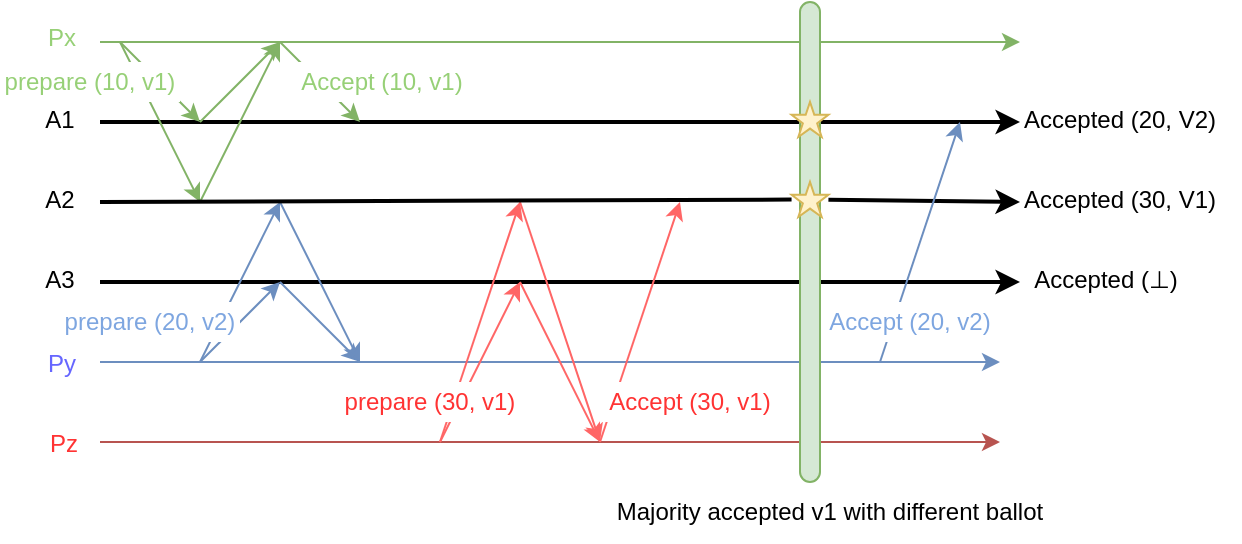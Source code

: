 <mxfile version="20.2.2" type="device"><diagram id="LrVAJ6arZW7BG2uUzHAw" name="第 1 页"><mxGraphModel dx="832" dy="539" grid="1" gridSize="10" guides="1" tooltips="1" connect="1" arrows="1" fold="1" page="1" pageScale="1" pageWidth="827" pageHeight="1169" math="0" shadow="0"><root><mxCell id="0"/><mxCell id="1" parent="0"/><mxCell id="jtv43JoFhc7Mf1GO8Xnr-2" value="" style="endArrow=classic;html=1;rounded=0;strokeWidth=2;" edge="1" parent="1"><mxGeometry width="50" height="50" relative="1" as="geometry"><mxPoint x="150" y="240" as="sourcePoint"/><mxPoint x="610" y="240" as="targetPoint"/></mxGeometry></mxCell><mxCell id="jtv43JoFhc7Mf1GO8Xnr-3" value="" style="endArrow=classic;html=1;rounded=0;strokeWidth=2;startArrow=none;" edge="1" parent="1" source="jtv43JoFhc7Mf1GO8Xnr-41"><mxGeometry width="50" height="50" relative="1" as="geometry"><mxPoint x="150" y="280" as="sourcePoint"/><mxPoint x="610" y="280" as="targetPoint"/></mxGeometry></mxCell><mxCell id="jtv43JoFhc7Mf1GO8Xnr-4" value="" style="endArrow=classic;html=1;rounded=0;strokeWidth=2;" edge="1" parent="1"><mxGeometry width="50" height="50" relative="1" as="geometry"><mxPoint x="150" y="320" as="sourcePoint"/><mxPoint x="610" y="320" as="targetPoint"/></mxGeometry></mxCell><mxCell id="jtv43JoFhc7Mf1GO8Xnr-6" value="" style="endArrow=classic;html=1;rounded=0;strokeWidth=1;fillColor=#d5e8d4;strokeColor=#82b366;" edge="1" parent="1"><mxGeometry width="50" height="50" relative="1" as="geometry"><mxPoint x="150" y="200" as="sourcePoint"/><mxPoint x="610" y="200" as="targetPoint"/></mxGeometry></mxCell><mxCell id="jtv43JoFhc7Mf1GO8Xnr-8" value="" style="endArrow=classic;html=1;rounded=0;strokeWidth=1;fillColor=#d5e8d4;strokeColor=#82b366;" edge="1" parent="1"><mxGeometry width="50" height="50" relative="1" as="geometry"><mxPoint x="160" y="200" as="sourcePoint"/><mxPoint x="200" y="240" as="targetPoint"/></mxGeometry></mxCell><mxCell id="jtv43JoFhc7Mf1GO8Xnr-9" value="" style="endArrow=classic;html=1;rounded=0;strokeWidth=1;fillColor=#d5e8d4;strokeColor=#82b366;" edge="1" parent="1"><mxGeometry width="50" height="50" relative="1" as="geometry"><mxPoint x="200" y="240" as="sourcePoint"/><mxPoint x="240" y="200" as="targetPoint"/></mxGeometry></mxCell><mxCell id="jtv43JoFhc7Mf1GO8Xnr-10" value="" style="endArrow=classic;html=1;rounded=0;strokeWidth=1;fillColor=#d5e8d4;strokeColor=#82b366;" edge="1" parent="1"><mxGeometry width="50" height="50" relative="1" as="geometry"><mxPoint x="160" y="200" as="sourcePoint"/><mxPoint x="200" y="280" as="targetPoint"/></mxGeometry></mxCell><mxCell id="jtv43JoFhc7Mf1GO8Xnr-11" value="" style="endArrow=classic;html=1;rounded=0;strokeWidth=1;fillColor=#d5e8d4;strokeColor=#82b366;" edge="1" parent="1"><mxGeometry width="50" height="50" relative="1" as="geometry"><mxPoint x="200" y="280" as="sourcePoint"/><mxPoint x="240" y="200" as="targetPoint"/></mxGeometry></mxCell><mxCell id="jtv43JoFhc7Mf1GO8Xnr-12" value="prepare (10, v1)" style="text;html=1;strokeColor=none;fillColor=default;align=center;verticalAlign=middle;whiteSpace=wrap;rounded=0;fontColor=#97D077;gradientColor=none;fillStyle=solid;" vertex="1" parent="1"><mxGeometry x="100" y="210" width="90" height="20" as="geometry"/></mxCell><mxCell id="jtv43JoFhc7Mf1GO8Xnr-14" value="" style="endArrow=classic;html=1;rounded=0;strokeWidth=1;fillColor=#d5e8d4;strokeColor=#82b366;" edge="1" parent="1"><mxGeometry width="50" height="50" relative="1" as="geometry"><mxPoint x="240" y="200" as="sourcePoint"/><mxPoint x="280" y="240" as="targetPoint"/></mxGeometry></mxCell><mxCell id="jtv43JoFhc7Mf1GO8Xnr-15" value="Accept (10, v1)" style="text;html=1;strokeColor=none;fillColor=default;align=center;verticalAlign=middle;whiteSpace=wrap;rounded=0;fontColor=#97D077;gradientColor=none;fillStyle=solid;" vertex="1" parent="1"><mxGeometry x="246" y="210" width="90" height="20" as="geometry"/></mxCell><mxCell id="jtv43JoFhc7Mf1GO8Xnr-16" value="" style="endArrow=classic;html=1;rounded=0;fontColor=#97D077;strokeWidth=1;fillColor=#dae8fc;strokeColor=#6c8ebf;" edge="1" parent="1"><mxGeometry width="50" height="50" relative="1" as="geometry"><mxPoint x="150" y="360" as="sourcePoint"/><mxPoint x="600" y="360" as="targetPoint"/></mxGeometry></mxCell><mxCell id="jtv43JoFhc7Mf1GO8Xnr-18" value="" style="endArrow=classic;html=1;rounded=0;fontColor=#97D077;strokeWidth=1;fillColor=#dae8fc;strokeColor=#6c8ebf;" edge="1" parent="1"><mxGeometry width="50" height="50" relative="1" as="geometry"><mxPoint x="200" y="360" as="sourcePoint"/><mxPoint x="240" y="280" as="targetPoint"/></mxGeometry></mxCell><mxCell id="jtv43JoFhc7Mf1GO8Xnr-19" value="" style="endArrow=classic;html=1;rounded=0;fontColor=#97D077;strokeWidth=1;fillColor=#dae8fc;strokeColor=#6c8ebf;" edge="1" parent="1"><mxGeometry width="50" height="50" relative="1" as="geometry"><mxPoint x="200" y="360" as="sourcePoint"/><mxPoint x="240" y="320" as="targetPoint"/></mxGeometry></mxCell><mxCell id="jtv43JoFhc7Mf1GO8Xnr-20" value="" style="endArrow=classic;html=1;rounded=0;fontColor=#97D077;strokeWidth=1;fillColor=#dae8fc;strokeColor=#6c8ebf;" edge="1" parent="1"><mxGeometry width="50" height="50" relative="1" as="geometry"><mxPoint x="240" y="320" as="sourcePoint"/><mxPoint x="280" y="360" as="targetPoint"/></mxGeometry></mxCell><mxCell id="jtv43JoFhc7Mf1GO8Xnr-21" value="" style="endArrow=classic;html=1;rounded=0;fontColor=#97D077;strokeWidth=1;fillColor=#dae8fc;strokeColor=#6c8ebf;" edge="1" parent="1"><mxGeometry width="50" height="50" relative="1" as="geometry"><mxPoint x="240" y="280" as="sourcePoint"/><mxPoint x="280" y="360" as="targetPoint"/></mxGeometry></mxCell><mxCell id="jtv43JoFhc7Mf1GO8Xnr-22" value="prepare (20, v2)" style="text;html=1;strokeColor=none;fillColor=default;align=center;verticalAlign=middle;whiteSpace=wrap;rounded=0;fontColor=#7EA6E0;gradientColor=none;fillStyle=solid;" vertex="1" parent="1"><mxGeometry x="130" y="330" width="90" height="20" as="geometry"/></mxCell><mxCell id="jtv43JoFhc7Mf1GO8Xnr-23" value="" style="endArrow=classic;html=1;rounded=0;fontColor=#FFFF99;strokeWidth=1;fillColor=#f8cecc;strokeColor=#b85450;" edge="1" parent="1"><mxGeometry width="50" height="50" relative="1" as="geometry"><mxPoint x="150" y="400" as="sourcePoint"/><mxPoint x="600" y="400" as="targetPoint"/></mxGeometry></mxCell><mxCell id="jtv43JoFhc7Mf1GO8Xnr-24" value="" style="endArrow=classic;html=1;rounded=0;fontColor=#FFFF99;strokeWidth=1;fillColor=#f8cecc;strokeColor=#FF6666;" edge="1" parent="1"><mxGeometry width="50" height="50" relative="1" as="geometry"><mxPoint x="320" y="400" as="sourcePoint"/><mxPoint x="360" y="280" as="targetPoint"/></mxGeometry></mxCell><mxCell id="jtv43JoFhc7Mf1GO8Xnr-26" value="" style="endArrow=classic;html=1;rounded=0;fontColor=#FFFF99;strokeWidth=1;fillColor=#f8cecc;strokeColor=#FF6666;" edge="1" parent="1"><mxGeometry width="50" height="50" relative="1" as="geometry"><mxPoint x="320" y="400" as="sourcePoint"/><mxPoint x="360" y="320" as="targetPoint"/></mxGeometry></mxCell><mxCell id="jtv43JoFhc7Mf1GO8Xnr-27" value="" style="endArrow=classic;html=1;rounded=0;fontColor=#FFFF99;strokeWidth=1;fillColor=#f8cecc;strokeColor=#FF6666;" edge="1" parent="1"><mxGeometry width="50" height="50" relative="1" as="geometry"><mxPoint x="360" y="320" as="sourcePoint"/><mxPoint x="400" y="400" as="targetPoint"/></mxGeometry></mxCell><mxCell id="jtv43JoFhc7Mf1GO8Xnr-28" value="" style="endArrow=classic;html=1;rounded=0;fontColor=#FFFF99;strokeWidth=1;fillColor=#f8cecc;strokeColor=#FF6666;" edge="1" parent="1"><mxGeometry width="50" height="50" relative="1" as="geometry"><mxPoint x="360" y="280" as="sourcePoint"/><mxPoint x="400" y="400" as="targetPoint"/></mxGeometry></mxCell><mxCell id="jtv43JoFhc7Mf1GO8Xnr-29" value="&lt;font color=&quot;#ff3333&quot;&gt;prepare (30, v1)&lt;/font&gt;" style="text;html=1;strokeColor=none;fillColor=default;align=center;verticalAlign=middle;whiteSpace=wrap;rounded=0;fontColor=#7EA6E0;gradientColor=none;fillStyle=solid;" vertex="1" parent="1"><mxGeometry x="270" y="370" width="90" height="20" as="geometry"/></mxCell><mxCell id="jtv43JoFhc7Mf1GO8Xnr-31" value="" style="endArrow=classic;html=1;rounded=0;fontColor=#FFFF99;strokeWidth=1;fillColor=#f8cecc;strokeColor=#FF6666;" edge="1" parent="1"><mxGeometry width="50" height="50" relative="1" as="geometry"><mxPoint x="400" y="400" as="sourcePoint"/><mxPoint x="440" y="280" as="targetPoint"/></mxGeometry></mxCell><mxCell id="jtv43JoFhc7Mf1GO8Xnr-32" value="&lt;font color=&quot;#ff3333&quot;&gt;Accept (30, v1)&lt;/font&gt;" style="text;html=1;strokeColor=none;fillColor=default;align=center;verticalAlign=middle;whiteSpace=wrap;rounded=0;fontColor=#7EA6E0;gradientColor=none;fillStyle=solid;" vertex="1" parent="1"><mxGeometry x="400" y="370" width="90" height="20" as="geometry"/></mxCell><mxCell id="jtv43JoFhc7Mf1GO8Xnr-33" value="" style="endArrow=classic;html=1;rounded=0;fontColor=#97D077;strokeWidth=1;fillColor=#dae8fc;strokeColor=#6c8ebf;" edge="1" parent="1"><mxGeometry width="50" height="50" relative="1" as="geometry"><mxPoint x="540" y="360" as="sourcePoint"/><mxPoint x="580" y="240" as="targetPoint"/></mxGeometry></mxCell><mxCell id="jtv43JoFhc7Mf1GO8Xnr-34" value="Accept (20, v2)" style="text;html=1;strokeColor=none;fillColor=default;align=center;verticalAlign=middle;whiteSpace=wrap;rounded=0;fontColor=#7EA6E0;gradientColor=none;fillStyle=solid;" vertex="1" parent="1"><mxGeometry x="510" y="330" width="90" height="20" as="geometry"/></mxCell><mxCell id="jtv43JoFhc7Mf1GO8Xnr-35" value="" style="rounded=1;whiteSpace=wrap;html=1;fillStyle=solid;fillColor=#d5e8d4;arcSize=50;strokeColor=#82b366;" vertex="1" parent="1"><mxGeometry x="500" y="180" width="10" height="240" as="geometry"/></mxCell><mxCell id="jtv43JoFhc7Mf1GO8Xnr-39" value="" style="verticalLabelPosition=bottom;verticalAlign=top;html=1;shape=mxgraph.basic.star;fillStyle=solid;fillColor=#fff2cc;strokeColor=#d6b656;" vertex="1" parent="1"><mxGeometry x="495.79" y="230" width="18.42" height="17.5" as="geometry"/></mxCell><mxCell id="jtv43JoFhc7Mf1GO8Xnr-41" value="" style="verticalLabelPosition=bottom;verticalAlign=top;html=1;shape=mxgraph.basic.star;fillStyle=solid;fillColor=#fff2cc;strokeColor=#d6b656;" vertex="1" parent="1"><mxGeometry x="495.79" y="270" width="18.42" height="17.5" as="geometry"/></mxCell><mxCell id="jtv43JoFhc7Mf1GO8Xnr-42" value="" style="endArrow=none;html=1;rounded=0;strokeWidth=2;" edge="1" parent="1" target="jtv43JoFhc7Mf1GO8Xnr-41"><mxGeometry width="50" height="50" relative="1" as="geometry"><mxPoint x="150" y="280" as="sourcePoint"/><mxPoint x="600" y="280" as="targetPoint"/></mxGeometry></mxCell><mxCell id="jtv43JoFhc7Mf1GO8Xnr-43" value="Accepted (20, V2)" style="text;html=1;strokeColor=none;fillColor=none;align=center;verticalAlign=middle;whiteSpace=wrap;rounded=0;fillStyle=solid;fontColor=#000000;" vertex="1" parent="1"><mxGeometry x="600" y="223.75" width="120" height="30" as="geometry"/></mxCell><mxCell id="jtv43JoFhc7Mf1GO8Xnr-44" value="Accepted (⊥)" style="text;html=1;strokeColor=none;fillColor=none;align=center;verticalAlign=middle;whiteSpace=wrap;rounded=0;fillStyle=solid;fontColor=#000000;" vertex="1" parent="1"><mxGeometry x="593" y="304" width="120" height="30" as="geometry"/></mxCell><mxCell id="jtv43JoFhc7Mf1GO8Xnr-45" value="Accepted (30, V1)" style="text;html=1;strokeColor=none;fillColor=none;align=center;verticalAlign=middle;whiteSpace=wrap;rounded=0;fillStyle=solid;fontColor=#000000;" vertex="1" parent="1"><mxGeometry x="600" y="263.75" width="120" height="30" as="geometry"/></mxCell><mxCell id="jtv43JoFhc7Mf1GO8Xnr-46" value="Majority accepted v1 with different ballot" style="text;html=1;strokeColor=none;fillColor=none;align=center;verticalAlign=middle;whiteSpace=wrap;rounded=0;fillStyle=solid;fontColor=#000000;" vertex="1" parent="1"><mxGeometry x="400" y="420" width="230" height="30" as="geometry"/></mxCell><mxCell id="jtv43JoFhc7Mf1GO8Xnr-47" value="A1" style="text;html=1;strokeColor=none;fillColor=none;align=center;verticalAlign=middle;whiteSpace=wrap;rounded=0;fillStyle=solid;fontColor=#000000;" vertex="1" parent="1"><mxGeometry x="100" y="223.75" width="60" height="30" as="geometry"/></mxCell><mxCell id="jtv43JoFhc7Mf1GO8Xnr-48" value="A2" style="text;html=1;strokeColor=none;fillColor=none;align=center;verticalAlign=middle;whiteSpace=wrap;rounded=0;fillStyle=solid;fontColor=#000000;" vertex="1" parent="1"><mxGeometry x="100" y="263.75" width="60" height="30" as="geometry"/></mxCell><mxCell id="jtv43JoFhc7Mf1GO8Xnr-49" value="A3" style="text;html=1;strokeColor=none;fillColor=none;align=center;verticalAlign=middle;whiteSpace=wrap;rounded=0;fillStyle=solid;fontColor=#000000;" vertex="1" parent="1"><mxGeometry x="100" y="304" width="60" height="30" as="geometry"/></mxCell><mxCell id="jtv43JoFhc7Mf1GO8Xnr-50" value="Px" style="text;html=1;strokeColor=none;fillColor=none;align=center;verticalAlign=middle;whiteSpace=wrap;rounded=0;fillStyle=solid;fontColor=#97D077;" vertex="1" parent="1"><mxGeometry x="101" y="183" width="60" height="30" as="geometry"/></mxCell><mxCell id="jtv43JoFhc7Mf1GO8Xnr-51" value="&lt;font color=&quot;#6666ff&quot;&gt;Py&lt;/font&gt;" style="text;html=1;strokeColor=none;fillColor=none;align=center;verticalAlign=middle;whiteSpace=wrap;rounded=0;fillStyle=solid;fontColor=#000000;" vertex="1" parent="1"><mxGeometry x="101" y="346" width="60" height="30" as="geometry"/></mxCell><mxCell id="jtv43JoFhc7Mf1GO8Xnr-52" value="&lt;font color=&quot;#ff3333&quot;&gt;Pz&lt;/font&gt;" style="text;html=1;strokeColor=none;fillColor=none;align=center;verticalAlign=middle;whiteSpace=wrap;rounded=0;fillStyle=solid;fontColor=#000000;" vertex="1" parent="1"><mxGeometry x="102" y="386" width="60" height="30" as="geometry"/></mxCell></root></mxGraphModel></diagram></mxfile>